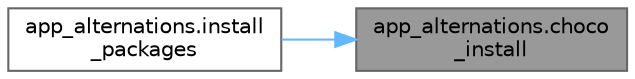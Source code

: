 digraph "app_alternations.choco_install"
{
 // LATEX_PDF_SIZE
  bgcolor="transparent";
  edge [fontname=Helvetica,fontsize=10,labelfontname=Helvetica,labelfontsize=10];
  node [fontname=Helvetica,fontsize=10,shape=box,height=0.2,width=0.4];
  rankdir="RL";
  Node1 [label="app_alternations.choco\l_install",height=0.2,width=0.4,color="gray40", fillcolor="grey60", style="filled", fontcolor="black",tooltip=" "];
  Node1 -> Node2 [dir="back",color="steelblue1",style="solid"];
  Node2 [label="app_alternations.install\l_packages",height=0.2,width=0.4,color="grey40", fillcolor="white", style="filled",URL="$d3/dc0/namespaceapp__alternations.html#ad26ac0da1ded6d594b1798cfbfc10a88",tooltip=" "];
}
